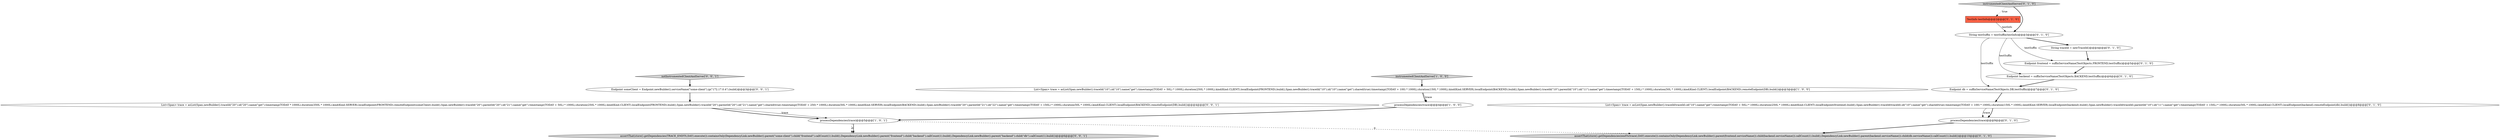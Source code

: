 digraph {
7 [style = filled, label = "processDependencies(trace)@@@9@@@['0', '1', '0']", fillcolor = white, shape = ellipse image = "AAA0AAABBB2BBB"];
6 [style = filled, label = "Endpoint db = suffixServiceName(TestObjects.DB,testSuffix)@@@7@@@['0', '1', '0']", fillcolor = white, shape = ellipse image = "AAA1AAABBB2BBB"];
17 [style = filled, label = "List<Span> trace = asList(Span.newBuilder().traceId(\"20\").id(\"20\").name(\"get\").timestamp(TODAY * 1000L).duration(350L * 1000L).kind(Kind.SERVER).localEndpoint(FRONTEND).remoteEndpoint(someClient).build(),Span.newBuilder().traceId(\"20\").parentId(\"20\").id(\"21\").name(\"get\").timestamp((TODAY + 50L) * 1000L).duration(250L * 1000L).kind(Kind.CLIENT).localEndpoint(FRONTEND).build(),Span.newBuilder().traceId(\"20\").parentId(\"20\").id(\"21\").name(\"get\").shared(true).timestamp((TODAY + 250) * 1000L).duration(50L * 1000L).kind(Kind.SERVER).localEndpoint(BACKEND).build(),Span.newBuilder().traceId(\"20\").parentId(\"21\").id(\"22\").name(\"get\").timestamp((TODAY + 150L) * 1000L).duration(50L * 1000L).kind(Kind.CLIENT).localEndpoint(BACKEND).remoteEndpoint(DB).build())@@@4@@@['0', '0', '1']", fillcolor = white, shape = ellipse image = "AAA0AAABBB3BBB"];
9 [style = filled, label = "Endpoint backend = suffixServiceName(TestObjects.BACKEND,testSuffix)@@@6@@@['0', '1', '0']", fillcolor = white, shape = ellipse image = "AAA1AAABBB2BBB"];
10 [style = filled, label = "TestInfo testInfo@@@2@@@['0', '1', '0']", fillcolor = tomato, shape = box image = "AAA1AAABBB2BBB"];
13 [style = filled, label = "Endpoint frontend = suffixServiceName(TestObjects.FRONTEND,testSuffix)@@@5@@@['0', '1', '0']", fillcolor = white, shape = ellipse image = "AAA1AAABBB2BBB"];
2 [style = filled, label = "List<Span> trace = asList(Span.newBuilder().traceId(\"10\").id(\"10\").name(\"get\").timestamp((TODAY + 50L) * 1000L).duration(250L * 1000L).kind(Kind.CLIENT).localEndpoint(FRONTEND).build(),Span.newBuilder().traceId(\"10\").id(\"10\").name(\"get\").shared(true).timestamp((TODAY + 100) * 1000L).duration(150L * 1000L).kind(Kind.SERVER).localEndpoint(BACKEND).build(),Span.newBuilder().traceId(\"10\").parentId(\"10\").id(\"11\").name(\"get\").timestamp((TODAY + 150L) * 1000L).duration(50L * 1000L).kind(Kind.CLIENT).localEndpoint(BACKEND).remoteEndpoint(DB).build())@@@3@@@['1', '0', '0']", fillcolor = white, shape = ellipse image = "AAA0AAABBB1BBB"];
5 [style = filled, label = "String testSuffix = testSuffix(testInfo)@@@3@@@['0', '1', '0']", fillcolor = white, shape = ellipse image = "AAA0AAABBB2BBB"];
12 [style = filled, label = "List<Span> trace = asList(Span.newBuilder().traceId(traceId).id(\"10\").name(\"get\").timestamp((TODAY + 50L) * 1000L).duration(250L * 1000L).kind(Kind.CLIENT).localEndpoint(frontend).build(),Span.newBuilder().traceId(traceId).id(\"10\").name(\"get\").shared(true).timestamp((TODAY + 100) * 1000L).duration(150L * 1000L).kind(Kind.SERVER).localEndpoint(backend).build(),Span.newBuilder().traceId(traceId).parentId(\"10\").id(\"11\").name(\"get\").timestamp((TODAY + 150L) * 1000L).duration(50L * 1000L).kind(Kind.CLIENT).localEndpoint(backend).remoteEndpoint(db).build())@@@8@@@['0', '1', '0']", fillcolor = white, shape = ellipse image = "AAA1AAABBB2BBB"];
11 [style = filled, label = "String traceId = newTraceId()@@@4@@@['0', '1', '0']", fillcolor = white, shape = ellipse image = "AAA1AAABBB2BBB"];
1 [style = filled, label = "processDependencies(trace)@@@4@@@['1', '0', '0']", fillcolor = white, shape = ellipse image = "AAA0AAABBB1BBB"];
15 [style = filled, label = "notInstrumentedClientAndServer['0', '0', '1']", fillcolor = lightgray, shape = diamond image = "AAA0AAABBB3BBB"];
8 [style = filled, label = "assertThat(store().getDependencies(endTs(trace),DAY).execute()).containsOnly(DependencyLink.newBuilder().parent(frontend.serviceName()).child(backend.serviceName()).callCount(1).build(),DependencyLink.newBuilder().parent(backend.serviceName()).child(db.serviceName()).callCount(1).build())@@@10@@@['0', '1', '0']", fillcolor = lightgray, shape = ellipse image = "AAA1AAABBB2BBB"];
3 [style = filled, label = "instrumentedClientAndServer['1', '0', '0']", fillcolor = lightgray, shape = diamond image = "AAA0AAABBB1BBB"];
16 [style = filled, label = "assertThat(store().getDependencies(TRACE_ENDTS,DAY).execute()).containsOnly(DependencyLink.newBuilder().parent(\"some-client\").child(\"frontend\").callCount(1).build(),DependencyLink.newBuilder().parent(\"frontend\").child(\"backend\").callCount(1).build(),DependencyLink.newBuilder().parent(\"backend\").child(\"db\").callCount(1).build())@@@6@@@['0', '0', '1']", fillcolor = lightgray, shape = ellipse image = "AAA0AAABBB3BBB"];
0 [style = filled, label = "processDependencies(trace)@@@5@@@['1', '0', '1']", fillcolor = white, shape = ellipse image = "AAA0AAABBB1BBB"];
4 [style = filled, label = "instrumentedClientAndServer['0', '1', '0']", fillcolor = lightgray, shape = diamond image = "AAA0AAABBB2BBB"];
14 [style = filled, label = "Endpoint someClient = Endpoint.newBuilder().serviceName(\"some-client\").ip(\"172.17.0.4\").build()@@@3@@@['0', '0', '1']", fillcolor = white, shape = ellipse image = "AAA0AAABBB3BBB"];
12->7 [style = bold, label=""];
14->17 [style = bold, label=""];
7->8 [style = bold, label=""];
12->7 [style = solid, label="trace"];
5->9 [style = solid, label="testSuffix"];
3->2 [style = bold, label=""];
4->10 [style = dotted, label="true"];
4->5 [style = bold, label=""];
9->6 [style = bold, label=""];
17->0 [style = solid, label="trace"];
0->16 [style = dashed, label="0"];
5->11 [style = bold, label=""];
15->14 [style = bold, label=""];
5->13 [style = solid, label="testSuffix"];
5->6 [style = solid, label="testSuffix"];
2->1 [style = bold, label=""];
11->13 [style = bold, label=""];
6->12 [style = bold, label=""];
10->5 [style = solid, label="testInfo"];
2->1 [style = solid, label="trace"];
13->9 [style = bold, label=""];
0->8 [style = dashed, label="0"];
17->0 [style = bold, label=""];
1->0 [style = bold, label=""];
0->16 [style = bold, label=""];
}
